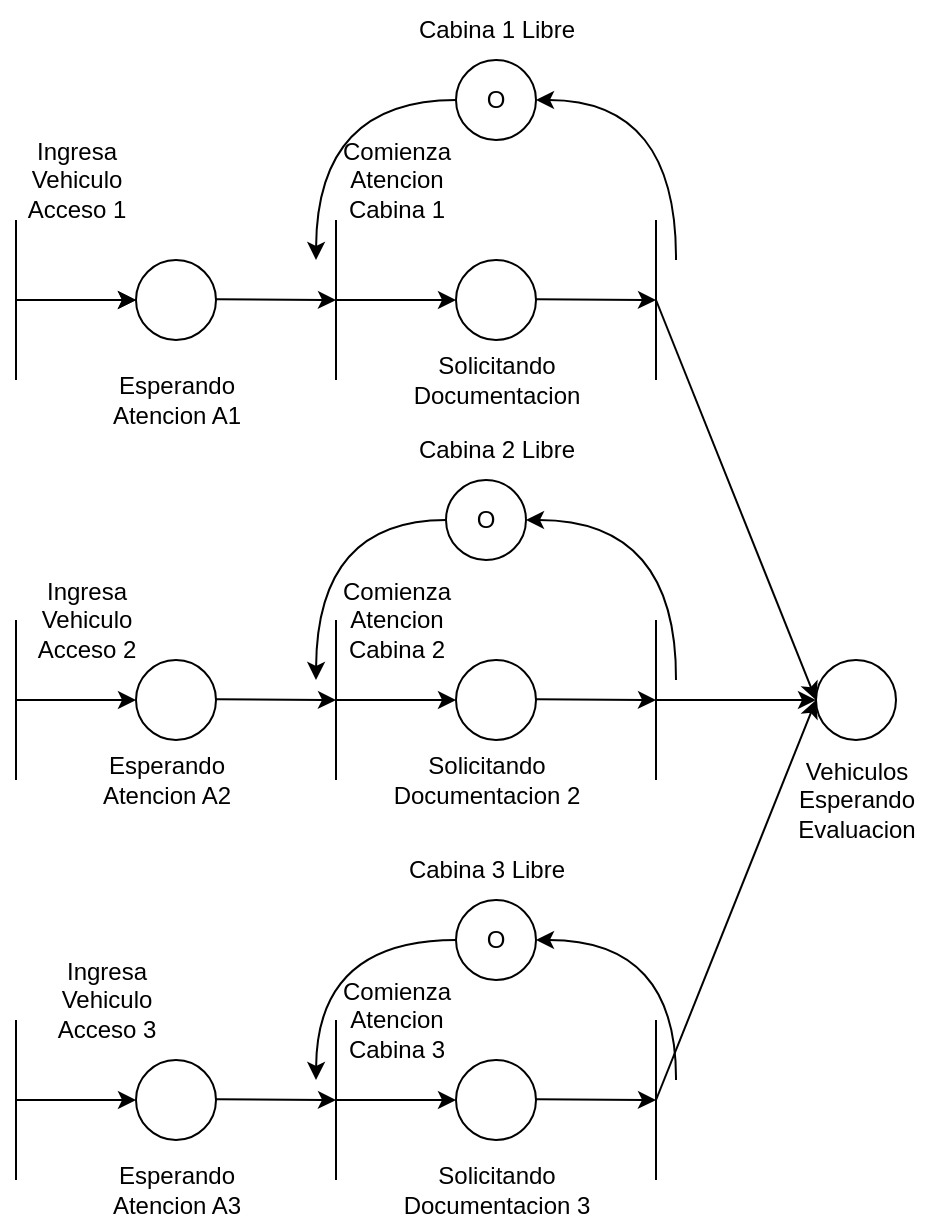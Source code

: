 <mxfile version="24.7.17">
  <diagram name="Página-1" id="CdG76xOjGBxwWQExev__">
    <mxGraphModel dx="1257" dy="760" grid="1" gridSize="10" guides="1" tooltips="1" connect="1" arrows="1" fold="1" page="1" pageScale="1" pageWidth="827" pageHeight="1169" math="0" shadow="0">
      <root>
        <mxCell id="0" />
        <mxCell id="1" parent="0" />
        <mxCell id="elCO9cuXg_3gXJ9YmErS-14" value="" style="endArrow=none;html=1;rounded=0;" edge="1" parent="1">
          <mxGeometry width="50" height="50" relative="1" as="geometry">
            <mxPoint x="75" y="650" as="sourcePoint" />
            <mxPoint x="75" y="570" as="targetPoint" />
          </mxGeometry>
        </mxCell>
        <mxCell id="elCO9cuXg_3gXJ9YmErS-15" value="" style="endArrow=classic;html=1;rounded=0;" edge="1" parent="1">
          <mxGeometry width="50" height="50" relative="1" as="geometry">
            <mxPoint x="75" y="610" as="sourcePoint" />
            <mxPoint x="135" y="610" as="targetPoint" />
          </mxGeometry>
        </mxCell>
        <mxCell id="elCO9cuXg_3gXJ9YmErS-16" value="" style="endArrow=none;html=1;rounded=0;" edge="1" parent="1">
          <mxGeometry width="50" height="50" relative="1" as="geometry">
            <mxPoint x="75" y="450" as="sourcePoint" />
            <mxPoint x="75" y="370" as="targetPoint" />
          </mxGeometry>
        </mxCell>
        <mxCell id="elCO9cuXg_3gXJ9YmErS-17" value="" style="endArrow=classic;html=1;rounded=0;" edge="1" parent="1">
          <mxGeometry width="50" height="50" relative="1" as="geometry">
            <mxPoint x="75" y="410" as="sourcePoint" />
            <mxPoint x="135" y="410" as="targetPoint" />
          </mxGeometry>
        </mxCell>
        <mxCell id="elCO9cuXg_3gXJ9YmErS-18" value="" style="endArrow=none;html=1;rounded=0;" edge="1" parent="1">
          <mxGeometry width="50" height="50" relative="1" as="geometry">
            <mxPoint x="75" y="250" as="sourcePoint" />
            <mxPoint x="75" y="170" as="targetPoint" />
          </mxGeometry>
        </mxCell>
        <mxCell id="elCO9cuXg_3gXJ9YmErS-19" value="" style="endArrow=classic;html=1;rounded=0;" edge="1" parent="1">
          <mxGeometry width="50" height="50" relative="1" as="geometry">
            <mxPoint x="75" y="210" as="sourcePoint" />
            <mxPoint x="135" y="210" as="targetPoint" />
          </mxGeometry>
        </mxCell>
        <mxCell id="elCO9cuXg_3gXJ9YmErS-20" value="Ingresa&lt;div&gt;Vehiculo&lt;/div&gt;&lt;div&gt;Acceso 1&lt;/div&gt;" style="text;html=1;align=center;verticalAlign=middle;resizable=0;points=[];autosize=1;strokeColor=none;fillColor=none;" vertex="1" parent="1">
          <mxGeometry x="70" y="120" width="70" height="60" as="geometry" />
        </mxCell>
        <mxCell id="elCO9cuXg_3gXJ9YmErS-21" value="Ingresa&lt;div&gt;Vehiculo&lt;/div&gt;&lt;div&gt;Acceso 2&lt;/div&gt;" style="text;html=1;align=center;verticalAlign=middle;resizable=0;points=[];autosize=1;strokeColor=none;fillColor=none;" vertex="1" parent="1">
          <mxGeometry x="75" y="340" width="70" height="60" as="geometry" />
        </mxCell>
        <mxCell id="elCO9cuXg_3gXJ9YmErS-22" value="Ingresa&lt;div&gt;Vehiculo&lt;/div&gt;&lt;div&gt;Acceso 3&lt;/div&gt;" style="text;html=1;align=center;verticalAlign=middle;resizable=0;points=[];autosize=1;strokeColor=none;fillColor=none;" vertex="1" parent="1">
          <mxGeometry x="85" y="530" width="70" height="60" as="geometry" />
        </mxCell>
        <mxCell id="elCO9cuXg_3gXJ9YmErS-23" value="" style="ellipse;whiteSpace=wrap;html=1;aspect=fixed;" vertex="1" parent="1">
          <mxGeometry x="135.0" y="190" width="40" height="40" as="geometry" />
        </mxCell>
        <mxCell id="elCO9cuXg_3gXJ9YmErS-24" value="" style="endArrow=none;html=1;rounded=0;" edge="1" parent="1">
          <mxGeometry width="50" height="50" relative="1" as="geometry">
            <mxPoint x="235.0" y="250" as="sourcePoint" />
            <mxPoint x="235.0" y="170" as="targetPoint" />
          </mxGeometry>
        </mxCell>
        <mxCell id="elCO9cuXg_3gXJ9YmErS-25" value="" style="endArrow=classic;html=1;rounded=0;" edge="1" parent="1">
          <mxGeometry width="50" height="50" relative="1" as="geometry">
            <mxPoint x="235.0" y="210" as="sourcePoint" />
            <mxPoint x="295.0" y="210" as="targetPoint" />
          </mxGeometry>
        </mxCell>
        <mxCell id="elCO9cuXg_3gXJ9YmErS-26" value="" style="endArrow=classic;html=1;rounded=0;" edge="1" parent="1">
          <mxGeometry width="50" height="50" relative="1" as="geometry">
            <mxPoint x="175.0" y="209.58" as="sourcePoint" />
            <mxPoint x="235.0" y="210" as="targetPoint" />
          </mxGeometry>
        </mxCell>
        <mxCell id="elCO9cuXg_3gXJ9YmErS-27" value="" style="ellipse;whiteSpace=wrap;html=1;aspect=fixed;" vertex="1" parent="1">
          <mxGeometry x="135.0" y="390" width="40" height="40" as="geometry" />
        </mxCell>
        <mxCell id="elCO9cuXg_3gXJ9YmErS-28" value="" style="endArrow=none;html=1;rounded=0;" edge="1" parent="1">
          <mxGeometry width="50" height="50" relative="1" as="geometry">
            <mxPoint x="235.0" y="450" as="sourcePoint" />
            <mxPoint x="235.0" y="370" as="targetPoint" />
          </mxGeometry>
        </mxCell>
        <mxCell id="elCO9cuXg_3gXJ9YmErS-29" value="" style="endArrow=classic;html=1;rounded=0;" edge="1" parent="1">
          <mxGeometry width="50" height="50" relative="1" as="geometry">
            <mxPoint x="235.0" y="410" as="sourcePoint" />
            <mxPoint x="295.0" y="410" as="targetPoint" />
          </mxGeometry>
        </mxCell>
        <mxCell id="elCO9cuXg_3gXJ9YmErS-30" value="" style="endArrow=classic;html=1;rounded=0;" edge="1" parent="1">
          <mxGeometry width="50" height="50" relative="1" as="geometry">
            <mxPoint x="175.0" y="409.58" as="sourcePoint" />
            <mxPoint x="235.0" y="410" as="targetPoint" />
          </mxGeometry>
        </mxCell>
        <mxCell id="elCO9cuXg_3gXJ9YmErS-31" value="" style="ellipse;whiteSpace=wrap;html=1;aspect=fixed;" vertex="1" parent="1">
          <mxGeometry x="135.0" y="590" width="40" height="40" as="geometry" />
        </mxCell>
        <mxCell id="elCO9cuXg_3gXJ9YmErS-32" value="" style="endArrow=none;html=1;rounded=0;" edge="1" parent="1">
          <mxGeometry width="50" height="50" relative="1" as="geometry">
            <mxPoint x="235.0" y="650" as="sourcePoint" />
            <mxPoint x="235.0" y="570" as="targetPoint" />
          </mxGeometry>
        </mxCell>
        <mxCell id="elCO9cuXg_3gXJ9YmErS-33" value="" style="endArrow=classic;html=1;rounded=0;" edge="1" parent="1">
          <mxGeometry width="50" height="50" relative="1" as="geometry">
            <mxPoint x="235.0" y="610" as="sourcePoint" />
            <mxPoint x="295.0" y="610" as="targetPoint" />
          </mxGeometry>
        </mxCell>
        <mxCell id="elCO9cuXg_3gXJ9YmErS-34" value="" style="endArrow=classic;html=1;rounded=0;" edge="1" parent="1">
          <mxGeometry width="50" height="50" relative="1" as="geometry">
            <mxPoint x="175.0" y="609.58" as="sourcePoint" />
            <mxPoint x="235.0" y="610" as="targetPoint" />
          </mxGeometry>
        </mxCell>
        <mxCell id="elCO9cuXg_3gXJ9YmErS-35" value="Esperando&lt;div&gt;Atencion A1&lt;/div&gt;" style="text;html=1;align=center;verticalAlign=middle;resizable=0;points=[];autosize=1;strokeColor=none;fillColor=none;" vertex="1" parent="1">
          <mxGeometry x="110" y="240" width="90" height="40" as="geometry" />
        </mxCell>
        <mxCell id="elCO9cuXg_3gXJ9YmErS-36" value="Esperando&lt;div&gt;Atencion A2&lt;/div&gt;" style="text;html=1;align=center;verticalAlign=middle;resizable=0;points=[];autosize=1;strokeColor=none;fillColor=none;" vertex="1" parent="1">
          <mxGeometry x="105" y="430" width="90" height="40" as="geometry" />
        </mxCell>
        <mxCell id="elCO9cuXg_3gXJ9YmErS-37" value="Esperando&lt;div&gt;Atencion A3&lt;/div&gt;" style="text;html=1;align=center;verticalAlign=middle;resizable=0;points=[];autosize=1;strokeColor=none;fillColor=none;" vertex="1" parent="1">
          <mxGeometry x="110" y="635" width="90" height="40" as="geometry" />
        </mxCell>
        <mxCell id="elCO9cuXg_3gXJ9YmErS-38" value="Comienza&lt;div&gt;Atencion&lt;/div&gt;&lt;div&gt;Cabina 1&lt;/div&gt;" style="text;html=1;align=center;verticalAlign=middle;resizable=0;points=[];autosize=1;strokeColor=none;fillColor=none;" vertex="1" parent="1">
          <mxGeometry x="225" y="120" width="80" height="60" as="geometry" />
        </mxCell>
        <mxCell id="elCO9cuXg_3gXJ9YmErS-39" value="" style="ellipse;whiteSpace=wrap;html=1;aspect=fixed;" vertex="1" parent="1">
          <mxGeometry x="295.0" y="190" width="40" height="40" as="geometry" />
        </mxCell>
        <mxCell id="elCO9cuXg_3gXJ9YmErS-40" value="" style="endArrow=none;html=1;rounded=0;" edge="1" parent="1">
          <mxGeometry width="50" height="50" relative="1" as="geometry">
            <mxPoint x="395.0" y="250" as="sourcePoint" />
            <mxPoint x="395.0" y="170" as="targetPoint" />
          </mxGeometry>
        </mxCell>
        <mxCell id="elCO9cuXg_3gXJ9YmErS-41" value="" style="endArrow=classic;html=1;rounded=0;entryX=0;entryY=0.5;entryDx=0;entryDy=0;" edge="1" parent="1" target="elCO9cuXg_3gXJ9YmErS-69">
          <mxGeometry width="50" height="50" relative="1" as="geometry">
            <mxPoint x="395.0" y="210" as="sourcePoint" />
            <mxPoint x="455" y="390" as="targetPoint" />
          </mxGeometry>
        </mxCell>
        <mxCell id="elCO9cuXg_3gXJ9YmErS-42" value="" style="endArrow=classic;html=1;rounded=0;" edge="1" parent="1">
          <mxGeometry width="50" height="50" relative="1" as="geometry">
            <mxPoint x="335.0" y="209.58" as="sourcePoint" />
            <mxPoint x="395.0" y="210" as="targetPoint" />
          </mxGeometry>
        </mxCell>
        <mxCell id="elCO9cuXg_3gXJ9YmErS-43" value="" style="ellipse;whiteSpace=wrap;html=1;aspect=fixed;" vertex="1" parent="1">
          <mxGeometry x="295.0" y="390" width="40" height="40" as="geometry" />
        </mxCell>
        <mxCell id="elCO9cuXg_3gXJ9YmErS-44" value="" style="endArrow=none;html=1;rounded=0;" edge="1" parent="1">
          <mxGeometry width="50" height="50" relative="1" as="geometry">
            <mxPoint x="395.0" y="450" as="sourcePoint" />
            <mxPoint x="395.0" y="370" as="targetPoint" />
          </mxGeometry>
        </mxCell>
        <mxCell id="elCO9cuXg_3gXJ9YmErS-45" value="" style="endArrow=classic;html=1;rounded=0;entryX=0;entryY=0.5;entryDx=0;entryDy=0;" edge="1" parent="1" target="elCO9cuXg_3gXJ9YmErS-69">
          <mxGeometry width="50" height="50" relative="1" as="geometry">
            <mxPoint x="395.0" y="410" as="sourcePoint" />
            <mxPoint x="455.0" y="410" as="targetPoint" />
          </mxGeometry>
        </mxCell>
        <mxCell id="elCO9cuXg_3gXJ9YmErS-46" value="" style="endArrow=classic;html=1;rounded=0;" edge="1" parent="1">
          <mxGeometry width="50" height="50" relative="1" as="geometry">
            <mxPoint x="335.0" y="409.58" as="sourcePoint" />
            <mxPoint x="395.0" y="410" as="targetPoint" />
          </mxGeometry>
        </mxCell>
        <mxCell id="elCO9cuXg_3gXJ9YmErS-47" value="" style="ellipse;whiteSpace=wrap;html=1;aspect=fixed;" vertex="1" parent="1">
          <mxGeometry x="295.0" y="590" width="40" height="40" as="geometry" />
        </mxCell>
        <mxCell id="elCO9cuXg_3gXJ9YmErS-48" value="" style="endArrow=none;html=1;rounded=0;" edge="1" parent="1">
          <mxGeometry width="50" height="50" relative="1" as="geometry">
            <mxPoint x="395.0" y="650" as="sourcePoint" />
            <mxPoint x="395.0" y="570" as="targetPoint" />
          </mxGeometry>
        </mxCell>
        <mxCell id="elCO9cuXg_3gXJ9YmErS-49" value="" style="endArrow=classic;html=1;rounded=0;entryX=0;entryY=0.5;entryDx=0;entryDy=0;" edge="1" parent="1" target="elCO9cuXg_3gXJ9YmErS-69">
          <mxGeometry width="50" height="50" relative="1" as="geometry">
            <mxPoint x="395.0" y="610" as="sourcePoint" />
            <mxPoint x="445" y="430" as="targetPoint" />
          </mxGeometry>
        </mxCell>
        <mxCell id="elCO9cuXg_3gXJ9YmErS-50" value="" style="endArrow=classic;html=1;rounded=0;" edge="1" parent="1">
          <mxGeometry width="50" height="50" relative="1" as="geometry">
            <mxPoint x="335.0" y="609.58" as="sourcePoint" />
            <mxPoint x="395.0" y="610" as="targetPoint" />
          </mxGeometry>
        </mxCell>
        <mxCell id="elCO9cuXg_3gXJ9YmErS-51" value="Comienza&lt;div&gt;Atencion&lt;/div&gt;&lt;div&gt;Cabina 2&lt;/div&gt;" style="text;html=1;align=center;verticalAlign=middle;resizable=0;points=[];autosize=1;strokeColor=none;fillColor=none;" vertex="1" parent="1">
          <mxGeometry x="225" y="340" width="80" height="60" as="geometry" />
        </mxCell>
        <mxCell id="elCO9cuXg_3gXJ9YmErS-52" value="Comienza&lt;div&gt;Atencion&lt;/div&gt;&lt;div&gt;Cabina 3&lt;/div&gt;" style="text;html=1;align=center;verticalAlign=middle;resizable=0;points=[];autosize=1;strokeColor=none;fillColor=none;" vertex="1" parent="1">
          <mxGeometry x="225" y="540" width="80" height="60" as="geometry" />
        </mxCell>
        <mxCell id="elCO9cuXg_3gXJ9YmErS-53" value="Solicitando&lt;div&gt;Documentacion&lt;/div&gt;" style="text;html=1;align=center;verticalAlign=middle;resizable=0;points=[];autosize=1;strokeColor=none;fillColor=none;" vertex="1" parent="1">
          <mxGeometry x="260" y="230" width="110" height="40" as="geometry" />
        </mxCell>
        <mxCell id="elCO9cuXg_3gXJ9YmErS-54" value="Solicitando&lt;div&gt;Documentacion 2&lt;/div&gt;" style="text;html=1;align=center;verticalAlign=middle;resizable=0;points=[];autosize=1;strokeColor=none;fillColor=none;" vertex="1" parent="1">
          <mxGeometry x="250" y="430" width="120" height="40" as="geometry" />
        </mxCell>
        <mxCell id="elCO9cuXg_3gXJ9YmErS-55" value="Solicitando&lt;div&gt;Documentacion 3&lt;/div&gt;" style="text;html=1;align=center;verticalAlign=middle;resizable=0;points=[];autosize=1;strokeColor=none;fillColor=none;" vertex="1" parent="1">
          <mxGeometry x="255" y="635" width="120" height="40" as="geometry" />
        </mxCell>
        <mxCell id="elCO9cuXg_3gXJ9YmErS-56" style="edgeStyle=orthogonalEdgeStyle;rounded=0;orthogonalLoop=1;jettySize=auto;html=1;curved=1;" edge="1" source="elCO9cuXg_3gXJ9YmErS-58" parent="1">
          <mxGeometry relative="1" as="geometry">
            <mxPoint x="225" y="190" as="targetPoint" />
          </mxGeometry>
        </mxCell>
        <mxCell id="elCO9cuXg_3gXJ9YmErS-57" style="edgeStyle=orthogonalEdgeStyle;rounded=0;orthogonalLoop=1;jettySize=auto;html=1;curved=1;endArrow=none;endFill=0;startArrow=classic;startFill=1;" edge="1" source="elCO9cuXg_3gXJ9YmErS-58" parent="1">
          <mxGeometry relative="1" as="geometry">
            <mxPoint x="405" y="190" as="targetPoint" />
          </mxGeometry>
        </mxCell>
        <mxCell id="elCO9cuXg_3gXJ9YmErS-58" value="O" style="ellipse;whiteSpace=wrap;html=1;aspect=fixed;" vertex="1" parent="1">
          <mxGeometry x="295" y="90" width="40" height="40" as="geometry" />
        </mxCell>
        <mxCell id="elCO9cuXg_3gXJ9YmErS-59" value="Cabina 1 Libre" style="text;html=1;align=center;verticalAlign=middle;resizable=0;points=[];autosize=1;strokeColor=none;fillColor=none;" vertex="1" parent="1">
          <mxGeometry x="265" y="60" width="100" height="30" as="geometry" />
        </mxCell>
        <mxCell id="elCO9cuXg_3gXJ9YmErS-61" style="edgeStyle=orthogonalEdgeStyle;rounded=0;orthogonalLoop=1;jettySize=auto;html=1;curved=1;" edge="1" source="elCO9cuXg_3gXJ9YmErS-63" parent="1">
          <mxGeometry relative="1" as="geometry">
            <mxPoint x="225" y="400" as="targetPoint" />
          </mxGeometry>
        </mxCell>
        <mxCell id="elCO9cuXg_3gXJ9YmErS-62" style="edgeStyle=orthogonalEdgeStyle;rounded=0;orthogonalLoop=1;jettySize=auto;html=1;curved=1;endArrow=none;endFill=0;startArrow=classic;startFill=1;" edge="1" source="elCO9cuXg_3gXJ9YmErS-63" parent="1">
          <mxGeometry relative="1" as="geometry">
            <mxPoint x="405" y="400" as="targetPoint" />
          </mxGeometry>
        </mxCell>
        <mxCell id="elCO9cuXg_3gXJ9YmErS-63" value="O" style="ellipse;whiteSpace=wrap;html=1;aspect=fixed;" vertex="1" parent="1">
          <mxGeometry x="290" y="300" width="40" height="40" as="geometry" />
        </mxCell>
        <mxCell id="elCO9cuXg_3gXJ9YmErS-64" value="Cabina 2 Libre" style="text;html=1;align=center;verticalAlign=middle;resizable=0;points=[];autosize=1;strokeColor=none;fillColor=none;" vertex="1" parent="1">
          <mxGeometry x="265" y="270" width="100" height="30" as="geometry" />
        </mxCell>
        <mxCell id="elCO9cuXg_3gXJ9YmErS-65" style="edgeStyle=orthogonalEdgeStyle;rounded=0;orthogonalLoop=1;jettySize=auto;html=1;curved=1;" edge="1" source="elCO9cuXg_3gXJ9YmErS-67" parent="1">
          <mxGeometry relative="1" as="geometry">
            <mxPoint x="225" y="600" as="targetPoint" />
          </mxGeometry>
        </mxCell>
        <mxCell id="elCO9cuXg_3gXJ9YmErS-66" style="edgeStyle=orthogonalEdgeStyle;rounded=0;orthogonalLoop=1;jettySize=auto;html=1;curved=1;endArrow=none;endFill=0;startArrow=classic;startFill=1;" edge="1" source="elCO9cuXg_3gXJ9YmErS-67" parent="1">
          <mxGeometry relative="1" as="geometry">
            <mxPoint x="405" y="600" as="targetPoint" />
          </mxGeometry>
        </mxCell>
        <mxCell id="elCO9cuXg_3gXJ9YmErS-67" value="O" style="ellipse;whiteSpace=wrap;html=1;aspect=fixed;" vertex="1" parent="1">
          <mxGeometry x="295" y="510" width="40" height="40" as="geometry" />
        </mxCell>
        <mxCell id="elCO9cuXg_3gXJ9YmErS-68" value="Cabina 3 Libre" style="text;html=1;align=center;verticalAlign=middle;resizable=0;points=[];autosize=1;strokeColor=none;fillColor=none;" vertex="1" parent="1">
          <mxGeometry x="260" y="480" width="100" height="30" as="geometry" />
        </mxCell>
        <mxCell id="elCO9cuXg_3gXJ9YmErS-69" value="" style="ellipse;whiteSpace=wrap;html=1;aspect=fixed;" vertex="1" parent="1">
          <mxGeometry x="475" y="390" width="40" height="40" as="geometry" />
        </mxCell>
        <mxCell id="elCO9cuXg_3gXJ9YmErS-70" value="Vehiculos&lt;div&gt;Esperando&lt;/div&gt;&lt;div&gt;Evaluacion&lt;/div&gt;" style="text;html=1;align=center;verticalAlign=middle;resizable=0;points=[];autosize=1;strokeColor=none;fillColor=none;" vertex="1" parent="1">
          <mxGeometry x="455" y="430" width="80" height="60" as="geometry" />
        </mxCell>
        <mxCell id="elCO9cuXg_3gXJ9YmErS-74" value="" style="endArrow=none;html=1;rounded=0;" edge="1" parent="1">
          <mxGeometry width="50" height="50" relative="1" as="geometry">
            <mxPoint x="75.0" y="250" as="sourcePoint" />
            <mxPoint x="75.0" y="170" as="targetPoint" />
          </mxGeometry>
        </mxCell>
        <mxCell id="elCO9cuXg_3gXJ9YmErS-75" value="" style="endArrow=classic;html=1;rounded=0;" edge="1" parent="1">
          <mxGeometry width="50" height="50" relative="1" as="geometry">
            <mxPoint x="75.0" y="210" as="sourcePoint" />
            <mxPoint x="135.0" y="210" as="targetPoint" />
          </mxGeometry>
        </mxCell>
      </root>
    </mxGraphModel>
  </diagram>
</mxfile>
